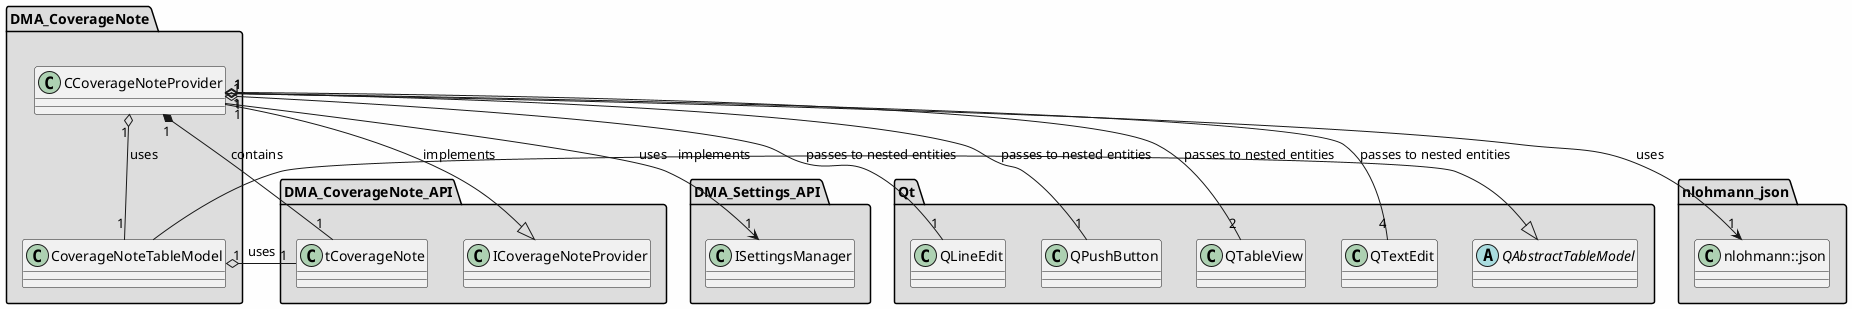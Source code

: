 
@startuml

skinparam backgroundColor #FEFEFE
skinparam wrapWidth 600
package "DMA_CoverageNote" #DDDDDD
{

class "CCoverageNoteProvider"
{
}

class "CoverageNoteTableModel"
{
}

}

package "DMA_CoverageNote_API" #DDDDDD
{

class "ICoverageNoteProvider"
{
}

class "tCoverageNote"
{
}

}

package "DMA_Settings_API" #DDDDDD
{

class "ISettingsManager"
{
}

}

package "Qt" #DDDDDD
{

abstract class "QAbstractTableModel"
{
}

class "QLineEdit"
{
}

class "QPushButton"
{
}

class "QTableView"
{
}

class "QTextEdit"
{
}

}

package "nlohmann_json" #DDDDDD
{

class "nlohmann::json"
{
}

}

'====================Inheritance section====================
ICoverageNoteProvider <|-- CCoverageNoteProvider : implements
QAbstractTableModel <|-- CoverageNoteTableModel : implements

'====================Dependencies section====================
CCoverageNoteProvider "1" o-- "1" CoverageNoteTableModel : uses
CCoverageNoteProvider "1" --> "1" ISettingsManager : uses
CCoverageNoteProvider "1" o-- "1" QLineEdit : passes to nested entities
CCoverageNoteProvider "1" o-- "1" QPushButton : passes to nested entities
CCoverageNoteProvider "1" o-- "2" QTableView : passes to nested entities
CCoverageNoteProvider "1" o-- "4" QTextEdit : passes to nested entities
CCoverageNoteProvider "1" --> "1" nlohmann::json : uses
CCoverageNoteProvider "1" *-- "1" tCoverageNote : contains
CoverageNoteTableModel "1" o-- "1" tCoverageNote : uses

@enduml